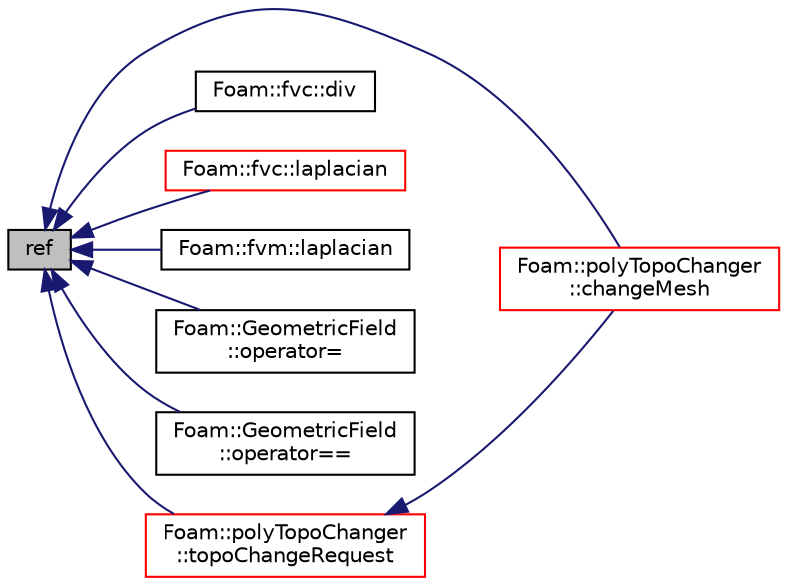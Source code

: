 digraph "ref"
{
  bgcolor="transparent";
  edge [fontname="Helvetica",fontsize="10",labelfontname="Helvetica",labelfontsize="10"];
  node [fontname="Helvetica",fontsize="10",shape=record];
  rankdir="LR";
  Node1 [label="ref",height=0.2,width=0.4,color="black", fillcolor="grey75", style="filled", fontcolor="black"];
  Node1 -> Node2 [dir="back",color="midnightblue",fontsize="10",style="solid",fontname="Helvetica"];
  Node2 [label="Foam::polyTopoChanger\l::changeMesh",height=0.2,width=0.4,color="red",URL="$a01984.html#ab42e5233705f618d6994589102b1103c"];
  Node1 -> Node3 [dir="back",color="midnightblue",fontsize="10",style="solid",fontname="Helvetica"];
  Node3 [label="Foam::fvc::div",height=0.2,width=0.4,color="black",URL="$a10972.html#a41f00cc6e3b5ef2e6617bf5db3cc4c81"];
  Node1 -> Node4 [dir="back",color="midnightblue",fontsize="10",style="solid",fontname="Helvetica"];
  Node4 [label="Foam::fvc::laplacian",height=0.2,width=0.4,color="red",URL="$a10972.html#ac75bff389d0405149b204b0d7ac214cd"];
  Node1 -> Node5 [dir="back",color="midnightblue",fontsize="10",style="solid",fontname="Helvetica"];
  Node5 [label="Foam::fvm::laplacian",height=0.2,width=0.4,color="black",URL="$a10973.html#a41255a0c2fe499b648cc11a34083fda9"];
  Node1 -> Node6 [dir="back",color="midnightblue",fontsize="10",style="solid",fontname="Helvetica"];
  Node6 [label="Foam::GeometricField\l::operator=",height=0.2,width=0.4,color="black",URL="$a00937.html#ae246d5ce16082300e22af3ff1b727766"];
  Node1 -> Node7 [dir="back",color="midnightblue",fontsize="10",style="solid",fontname="Helvetica"];
  Node7 [label="Foam::GeometricField\l::operator==",height=0.2,width=0.4,color="black",URL="$a00937.html#a410aeab355a9e6e2e49e6eab53e7c65a"];
  Node1 -> Node8 [dir="back",color="midnightblue",fontsize="10",style="solid",fontname="Helvetica"];
  Node8 [label="Foam::polyTopoChanger\l::topoChangeRequest",height=0.2,width=0.4,color="red",URL="$a01984.html#ac9d5cb8cbf747d22469d4367e44b144d",tooltip="Return topology change request. "];
  Node8 -> Node2 [dir="back",color="midnightblue",fontsize="10",style="solid",fontname="Helvetica"];
}
